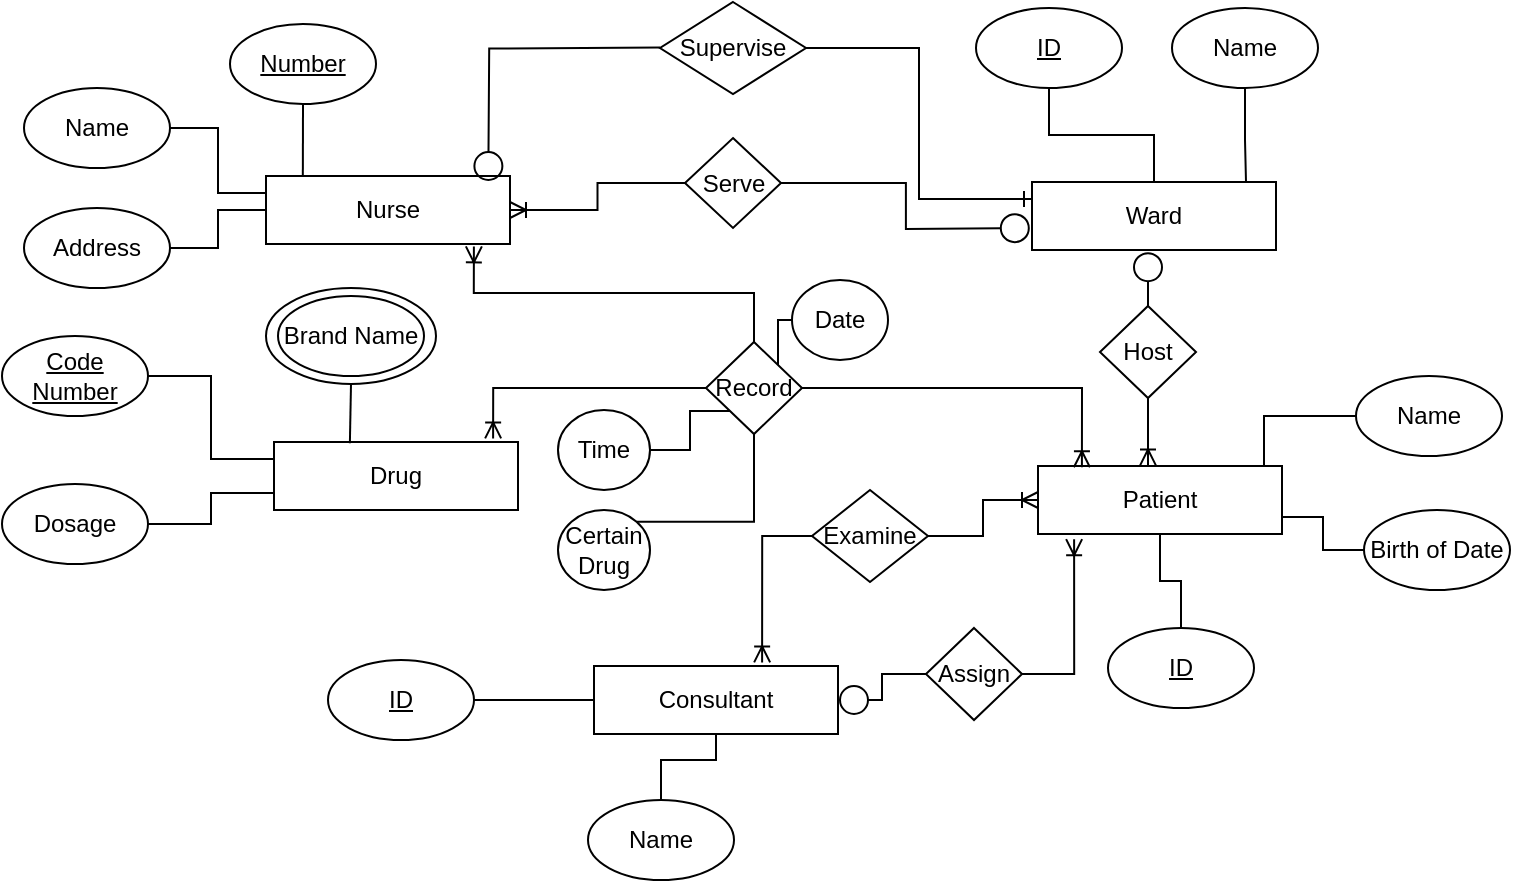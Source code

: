 <mxfile version="24.8.9">
  <diagram name="Page-1" id="s_g5MeOMcuv1QIJYrQFg">
    <mxGraphModel dx="1050" dy="522" grid="0" gridSize="10" guides="1" tooltips="1" connect="1" arrows="1" fold="1" page="1" pageScale="1" pageWidth="827" pageHeight="1169" math="0" shadow="0">
      <root>
        <mxCell id="0" />
        <mxCell id="1" parent="0" />
        <mxCell id="ZhMuwOZdjaP_0ZJq1GdS-1" value="Nurse" style="rounded=0;whiteSpace=wrap;html=1;" vertex="1" parent="1">
          <mxGeometry x="146" y="110" width="122" height="34" as="geometry" />
        </mxCell>
        <mxCell id="ZhMuwOZdjaP_0ZJq1GdS-2" value="Ward" style="rounded=0;whiteSpace=wrap;html=1;" vertex="1" parent="1">
          <mxGeometry x="529" y="113" width="122" height="34" as="geometry" />
        </mxCell>
        <mxCell id="ZhMuwOZdjaP_0ZJq1GdS-3" value="Patient" style="rounded=0;whiteSpace=wrap;html=1;" vertex="1" parent="1">
          <mxGeometry x="532" y="255" width="122" height="34" as="geometry" />
        </mxCell>
        <mxCell id="ZhMuwOZdjaP_0ZJq1GdS-4" value="Consultant" style="rounded=0;whiteSpace=wrap;html=1;" vertex="1" parent="1">
          <mxGeometry x="310" y="355" width="122" height="34" as="geometry" />
        </mxCell>
        <mxCell id="ZhMuwOZdjaP_0ZJq1GdS-5" value="Drug" style="rounded=0;whiteSpace=wrap;html=1;" vertex="1" parent="1">
          <mxGeometry x="150" y="243" width="122" height="34" as="geometry" />
        </mxCell>
        <mxCell id="ZhMuwOZdjaP_0ZJq1GdS-12" style="edgeStyle=orthogonalEdgeStyle;rounded=0;orthogonalLoop=1;jettySize=auto;html=1;exitX=1;exitY=0.5;exitDx=0;exitDy=0;entryX=0;entryY=0.25;entryDx=0;entryDy=0;endArrow=none;endFill=0;" edge="1" parent="1" source="ZhMuwOZdjaP_0ZJq1GdS-6" target="ZhMuwOZdjaP_0ZJq1GdS-1">
          <mxGeometry relative="1" as="geometry" />
        </mxCell>
        <mxCell id="ZhMuwOZdjaP_0ZJq1GdS-6" value="Name" style="ellipse;whiteSpace=wrap;html=1;" vertex="1" parent="1">
          <mxGeometry x="25" y="66" width="73" height="40" as="geometry" />
        </mxCell>
        <mxCell id="ZhMuwOZdjaP_0ZJq1GdS-9" value="&lt;u&gt;Number&lt;/u&gt;" style="ellipse;whiteSpace=wrap;html=1;" vertex="1" parent="1">
          <mxGeometry x="128" y="34" width="73" height="40" as="geometry" />
        </mxCell>
        <mxCell id="ZhMuwOZdjaP_0ZJq1GdS-13" style="edgeStyle=orthogonalEdgeStyle;rounded=0;orthogonalLoop=1;jettySize=auto;html=1;exitX=1;exitY=0.5;exitDx=0;exitDy=0;entryX=0;entryY=0.5;entryDx=0;entryDy=0;endArrow=none;endFill=0;" edge="1" parent="1" source="ZhMuwOZdjaP_0ZJq1GdS-10" target="ZhMuwOZdjaP_0ZJq1GdS-1">
          <mxGeometry relative="1" as="geometry" />
        </mxCell>
        <mxCell id="ZhMuwOZdjaP_0ZJq1GdS-10" value="Address" style="ellipse;whiteSpace=wrap;html=1;" vertex="1" parent="1">
          <mxGeometry x="25" y="126" width="73" height="40" as="geometry" />
        </mxCell>
        <mxCell id="ZhMuwOZdjaP_0ZJq1GdS-14" style="edgeStyle=orthogonalEdgeStyle;rounded=0;orthogonalLoop=1;jettySize=auto;html=1;exitX=0.5;exitY=1;exitDx=0;exitDy=0;entryX=0.151;entryY=0;entryDx=0;entryDy=0;entryPerimeter=0;endArrow=none;endFill=0;" edge="1" parent="1" source="ZhMuwOZdjaP_0ZJq1GdS-9" target="ZhMuwOZdjaP_0ZJq1GdS-1">
          <mxGeometry relative="1" as="geometry" />
        </mxCell>
        <mxCell id="ZhMuwOZdjaP_0ZJq1GdS-18" style="edgeStyle=orthogonalEdgeStyle;rounded=0;orthogonalLoop=1;jettySize=auto;html=1;exitX=1;exitY=0.5;exitDx=0;exitDy=0;entryX=0;entryY=0.25;entryDx=0;entryDy=0;endArrow=none;endFill=0;" edge="1" parent="1" source="ZhMuwOZdjaP_0ZJq1GdS-15" target="ZhMuwOZdjaP_0ZJq1GdS-5">
          <mxGeometry relative="1" as="geometry" />
        </mxCell>
        <mxCell id="ZhMuwOZdjaP_0ZJq1GdS-15" value="&lt;u&gt;Code Number&lt;/u&gt;" style="ellipse;whiteSpace=wrap;html=1;" vertex="1" parent="1">
          <mxGeometry x="14" y="190" width="73" height="40" as="geometry" />
        </mxCell>
        <mxCell id="ZhMuwOZdjaP_0ZJq1GdS-19" style="edgeStyle=orthogonalEdgeStyle;rounded=0;orthogonalLoop=1;jettySize=auto;html=1;exitX=1;exitY=0.5;exitDx=0;exitDy=0;entryX=0;entryY=0.75;entryDx=0;entryDy=0;endArrow=none;endFill=0;" edge="1" parent="1" source="ZhMuwOZdjaP_0ZJq1GdS-16" target="ZhMuwOZdjaP_0ZJq1GdS-5">
          <mxGeometry relative="1" as="geometry" />
        </mxCell>
        <mxCell id="ZhMuwOZdjaP_0ZJq1GdS-16" value="Dosage" style="ellipse;whiteSpace=wrap;html=1;" vertex="1" parent="1">
          <mxGeometry x="14" y="264" width="73" height="40" as="geometry" />
        </mxCell>
        <mxCell id="ZhMuwOZdjaP_0ZJq1GdS-17" value="Brand Name" style="ellipse;whiteSpace=wrap;html=1;" vertex="1" parent="1">
          <mxGeometry x="152" y="170" width="73" height="40" as="geometry" />
        </mxCell>
        <mxCell id="ZhMuwOZdjaP_0ZJq1GdS-20" value="" style="ellipse;whiteSpace=wrap;html=1;shadow=0;gradientColor=none;fillStyle=auto;fillColor=none;" vertex="1" parent="1">
          <mxGeometry x="146" y="166" width="85" height="48" as="geometry" />
        </mxCell>
        <mxCell id="ZhMuwOZdjaP_0ZJq1GdS-21" style="edgeStyle=orthogonalEdgeStyle;rounded=0;orthogonalLoop=1;jettySize=auto;html=1;exitX=0.5;exitY=1;exitDx=0;exitDy=0;entryX=0.311;entryY=0.018;entryDx=0;entryDy=0;entryPerimeter=0;endArrow=none;endFill=0;" edge="1" parent="1" source="ZhMuwOZdjaP_0ZJq1GdS-20" target="ZhMuwOZdjaP_0ZJq1GdS-5">
          <mxGeometry relative="1" as="geometry" />
        </mxCell>
        <mxCell id="ZhMuwOZdjaP_0ZJq1GdS-27" value="" style="edgeStyle=orthogonalEdgeStyle;rounded=0;orthogonalLoop=1;jettySize=auto;html=1;endArrow=none;endFill=0;" edge="1" parent="1" source="ZhMuwOZdjaP_0ZJq1GdS-22" target="ZhMuwOZdjaP_0ZJq1GdS-4">
          <mxGeometry relative="1" as="geometry" />
        </mxCell>
        <mxCell id="ZhMuwOZdjaP_0ZJq1GdS-22" value="Name" style="ellipse;whiteSpace=wrap;html=1;" vertex="1" parent="1">
          <mxGeometry x="307" y="422" width="73" height="40" as="geometry" />
        </mxCell>
        <mxCell id="ZhMuwOZdjaP_0ZJq1GdS-26" value="" style="edgeStyle=orthogonalEdgeStyle;rounded=0;orthogonalLoop=1;jettySize=auto;html=1;endArrow=none;endFill=0;" edge="1" parent="1" source="ZhMuwOZdjaP_0ZJq1GdS-23" target="ZhMuwOZdjaP_0ZJq1GdS-4">
          <mxGeometry relative="1" as="geometry" />
        </mxCell>
        <mxCell id="ZhMuwOZdjaP_0ZJq1GdS-23" value="&lt;u&gt;ID&lt;/u&gt;" style="ellipse;whiteSpace=wrap;html=1;" vertex="1" parent="1">
          <mxGeometry x="177" y="352" width="73" height="40" as="geometry" />
        </mxCell>
        <mxCell id="ZhMuwOZdjaP_0ZJq1GdS-30" value="" style="edgeStyle=orthogonalEdgeStyle;rounded=0;orthogonalLoop=1;jettySize=auto;html=1;endArrow=none;endFill=0;" edge="1" parent="1" source="ZhMuwOZdjaP_0ZJq1GdS-28" target="ZhMuwOZdjaP_0ZJq1GdS-2">
          <mxGeometry relative="1" as="geometry" />
        </mxCell>
        <mxCell id="ZhMuwOZdjaP_0ZJq1GdS-28" value="&lt;u&gt;ID&lt;/u&gt;" style="ellipse;whiteSpace=wrap;html=1;" vertex="1" parent="1">
          <mxGeometry x="501" y="26" width="73" height="40" as="geometry" />
        </mxCell>
        <mxCell id="ZhMuwOZdjaP_0ZJq1GdS-31" value="" style="edgeStyle=orthogonalEdgeStyle;rounded=0;orthogonalLoop=1;jettySize=auto;html=1;endArrow=none;endFill=0;" edge="1" parent="1" source="ZhMuwOZdjaP_0ZJq1GdS-29" target="ZhMuwOZdjaP_0ZJq1GdS-2">
          <mxGeometry relative="1" as="geometry">
            <Array as="points">
              <mxPoint x="636" y="92" />
              <mxPoint x="636" y="92" />
            </Array>
          </mxGeometry>
        </mxCell>
        <mxCell id="ZhMuwOZdjaP_0ZJq1GdS-29" value="Name" style="ellipse;whiteSpace=wrap;html=1;" vertex="1" parent="1">
          <mxGeometry x="599" y="26" width="73" height="40" as="geometry" />
        </mxCell>
        <mxCell id="ZhMuwOZdjaP_0ZJq1GdS-41" style="edgeStyle=orthogonalEdgeStyle;rounded=0;orthogonalLoop=1;jettySize=auto;html=1;entryX=1;entryY=0.75;entryDx=0;entryDy=0;endArrow=none;endFill=0;" edge="1" parent="1" source="ZhMuwOZdjaP_0ZJq1GdS-32" target="ZhMuwOZdjaP_0ZJq1GdS-3">
          <mxGeometry relative="1" as="geometry" />
        </mxCell>
        <mxCell id="ZhMuwOZdjaP_0ZJq1GdS-32" value="Birth of Date" style="ellipse;whiteSpace=wrap;html=1;" vertex="1" parent="1">
          <mxGeometry x="695" y="277" width="73" height="40" as="geometry" />
        </mxCell>
        <mxCell id="ZhMuwOZdjaP_0ZJq1GdS-37" value="" style="edgeStyle=orthogonalEdgeStyle;rounded=0;orthogonalLoop=1;jettySize=auto;html=1;endArrow=none;endFill=0;" edge="1" parent="1" source="ZhMuwOZdjaP_0ZJq1GdS-33" target="ZhMuwOZdjaP_0ZJq1GdS-3">
          <mxGeometry relative="1" as="geometry" />
        </mxCell>
        <mxCell id="ZhMuwOZdjaP_0ZJq1GdS-33" value="&lt;u&gt;ID&lt;/u&gt;" style="ellipse;whiteSpace=wrap;html=1;" vertex="1" parent="1">
          <mxGeometry x="567" y="336" width="73" height="40" as="geometry" />
        </mxCell>
        <mxCell id="ZhMuwOZdjaP_0ZJq1GdS-39" value="" style="edgeStyle=orthogonalEdgeStyle;rounded=0;orthogonalLoop=1;jettySize=auto;html=1;endArrow=none;endFill=0;" edge="1" parent="1" source="ZhMuwOZdjaP_0ZJq1GdS-34" target="ZhMuwOZdjaP_0ZJq1GdS-3">
          <mxGeometry relative="1" as="geometry">
            <Array as="points">
              <mxPoint x="645" y="230" />
            </Array>
          </mxGeometry>
        </mxCell>
        <mxCell id="ZhMuwOZdjaP_0ZJq1GdS-34" value="Name" style="ellipse;whiteSpace=wrap;html=1;" vertex="1" parent="1">
          <mxGeometry x="691" y="210" width="73" height="40" as="geometry" />
        </mxCell>
        <mxCell id="ZhMuwOZdjaP_0ZJq1GdS-46" style="edgeStyle=orthogonalEdgeStyle;rounded=0;orthogonalLoop=1;jettySize=auto;html=1;exitX=0.5;exitY=1;exitDx=0;exitDy=0;endArrow=ERoneToMany;endFill=0;" edge="1" parent="1" source="ZhMuwOZdjaP_0ZJq1GdS-42">
          <mxGeometry relative="1" as="geometry">
            <mxPoint x="587" y="254.8" as="targetPoint" />
          </mxGeometry>
        </mxCell>
        <mxCell id="ZhMuwOZdjaP_0ZJq1GdS-48" style="edgeStyle=orthogonalEdgeStyle;rounded=0;orthogonalLoop=1;jettySize=auto;html=1;exitX=0.5;exitY=0;exitDx=0;exitDy=0;endArrow=circle;endFill=0;" edge="1" parent="1" source="ZhMuwOZdjaP_0ZJq1GdS-42">
          <mxGeometry relative="1" as="geometry">
            <mxPoint x="587" y="147.6" as="targetPoint" />
          </mxGeometry>
        </mxCell>
        <mxCell id="ZhMuwOZdjaP_0ZJq1GdS-42" value="Host" style="rhombus;whiteSpace=wrap;html=1;" vertex="1" parent="1">
          <mxGeometry x="563" y="175" width="48" height="46" as="geometry" />
        </mxCell>
        <mxCell id="ZhMuwOZdjaP_0ZJq1GdS-51" style="edgeStyle=orthogonalEdgeStyle;rounded=0;orthogonalLoop=1;jettySize=auto;html=1;exitX=0;exitY=0.5;exitDx=0;exitDy=0;entryX=1;entryY=0.5;entryDx=0;entryDy=0;endArrow=circle;endFill=0;" edge="1" parent="1" source="ZhMuwOZdjaP_0ZJq1GdS-49" target="ZhMuwOZdjaP_0ZJq1GdS-4">
          <mxGeometry relative="1" as="geometry" />
        </mxCell>
        <mxCell id="ZhMuwOZdjaP_0ZJq1GdS-49" value="Assign" style="rhombus;whiteSpace=wrap;html=1;" vertex="1" parent="1">
          <mxGeometry x="476" y="336" width="48" height="46" as="geometry" />
        </mxCell>
        <mxCell id="ZhMuwOZdjaP_0ZJq1GdS-50" style="edgeStyle=orthogonalEdgeStyle;rounded=0;orthogonalLoop=1;jettySize=auto;html=1;exitX=1;exitY=0.5;exitDx=0;exitDy=0;entryX=0.148;entryY=1.076;entryDx=0;entryDy=0;entryPerimeter=0;endArrow=ERoneToMany;endFill=0;" edge="1" parent="1" source="ZhMuwOZdjaP_0ZJq1GdS-49" target="ZhMuwOZdjaP_0ZJq1GdS-3">
          <mxGeometry relative="1" as="geometry" />
        </mxCell>
        <mxCell id="ZhMuwOZdjaP_0ZJq1GdS-53" value="" style="edgeStyle=orthogonalEdgeStyle;rounded=0;orthogonalLoop=1;jettySize=auto;html=1;endArrow=ERoneToMany;endFill=0;" edge="1" parent="1" source="ZhMuwOZdjaP_0ZJq1GdS-52" target="ZhMuwOZdjaP_0ZJq1GdS-3">
          <mxGeometry relative="1" as="geometry" />
        </mxCell>
        <mxCell id="ZhMuwOZdjaP_0ZJq1GdS-52" value="Examine" style="rhombus;whiteSpace=wrap;html=1;" vertex="1" parent="1">
          <mxGeometry x="419" y="267" width="58" height="46" as="geometry" />
        </mxCell>
        <mxCell id="ZhMuwOZdjaP_0ZJq1GdS-55" style="edgeStyle=orthogonalEdgeStyle;rounded=0;orthogonalLoop=1;jettySize=auto;html=1;exitX=0;exitY=0.5;exitDx=0;exitDy=0;entryX=0.689;entryY=-0.053;entryDx=0;entryDy=0;entryPerimeter=0;endArrow=ERoneToMany;endFill=0;" edge="1" parent="1" source="ZhMuwOZdjaP_0ZJq1GdS-52" target="ZhMuwOZdjaP_0ZJq1GdS-4">
          <mxGeometry relative="1" as="geometry" />
        </mxCell>
        <mxCell id="ZhMuwOZdjaP_0ZJq1GdS-60" style="edgeStyle=orthogonalEdgeStyle;rounded=0;orthogonalLoop=1;jettySize=auto;html=1;exitX=1;exitY=0.5;exitDx=0;exitDy=0;entryX=0;entryY=0.25;entryDx=0;entryDy=0;endArrow=ERone;endFill=0;" edge="1" parent="1" source="ZhMuwOZdjaP_0ZJq1GdS-56" target="ZhMuwOZdjaP_0ZJq1GdS-2">
          <mxGeometry relative="1" as="geometry" />
        </mxCell>
        <mxCell id="ZhMuwOZdjaP_0ZJq1GdS-56" value="Supervise" style="rhombus;whiteSpace=wrap;html=1;" vertex="1" parent="1">
          <mxGeometry x="343" y="23" width="73" height="46" as="geometry" />
        </mxCell>
        <mxCell id="ZhMuwOZdjaP_0ZJq1GdS-59" style="edgeStyle=orthogonalEdgeStyle;rounded=0;orthogonalLoop=1;jettySize=auto;html=1;exitX=0;exitY=0.5;exitDx=0;exitDy=0;entryX=0.911;entryY=0.094;entryDx=0;entryDy=0;entryPerimeter=0;endArrow=circle;endFill=0;" edge="1" parent="1">
          <mxGeometry relative="1" as="geometry">
            <mxPoint x="343" y="45.8" as="sourcePoint" />
            <mxPoint x="257.142" y="112.996" as="targetPoint" />
          </mxGeometry>
        </mxCell>
        <mxCell id="ZhMuwOZdjaP_0ZJq1GdS-62" style="edgeStyle=orthogonalEdgeStyle;rounded=0;orthogonalLoop=1;jettySize=auto;html=1;exitX=1;exitY=0.5;exitDx=0;exitDy=0;endArrow=circle;endFill=0;" edge="1" parent="1" source="ZhMuwOZdjaP_0ZJq1GdS-61">
          <mxGeometry relative="1" as="geometry">
            <mxPoint x="528.4" y="136" as="targetPoint" />
          </mxGeometry>
        </mxCell>
        <mxCell id="ZhMuwOZdjaP_0ZJq1GdS-63" value="" style="edgeStyle=orthogonalEdgeStyle;rounded=0;orthogonalLoop=1;jettySize=auto;html=1;endArrow=ERoneToMany;endFill=0;" edge="1" parent="1" source="ZhMuwOZdjaP_0ZJq1GdS-61" target="ZhMuwOZdjaP_0ZJq1GdS-1">
          <mxGeometry relative="1" as="geometry" />
        </mxCell>
        <mxCell id="ZhMuwOZdjaP_0ZJq1GdS-61" value="Serve" style="rhombus;whiteSpace=wrap;html=1;" vertex="1" parent="1">
          <mxGeometry x="355.5" y="91" width="48" height="45" as="geometry" />
        </mxCell>
        <mxCell id="ZhMuwOZdjaP_0ZJq1GdS-64" value="Record" style="rhombus;whiteSpace=wrap;html=1;" vertex="1" parent="1">
          <mxGeometry x="366" y="193" width="48" height="46" as="geometry" />
        </mxCell>
        <mxCell id="ZhMuwOZdjaP_0ZJq1GdS-65" style="edgeStyle=orthogonalEdgeStyle;rounded=0;orthogonalLoop=1;jettySize=auto;html=1;exitX=1;exitY=0.5;exitDx=0;exitDy=0;entryX=0.18;entryY=0.018;entryDx=0;entryDy=0;entryPerimeter=0;endArrow=ERoneToMany;endFill=0;" edge="1" parent="1" source="ZhMuwOZdjaP_0ZJq1GdS-64" target="ZhMuwOZdjaP_0ZJq1GdS-3">
          <mxGeometry relative="1" as="geometry" />
        </mxCell>
        <mxCell id="ZhMuwOZdjaP_0ZJq1GdS-66" style="edgeStyle=orthogonalEdgeStyle;rounded=0;orthogonalLoop=1;jettySize=auto;html=1;exitX=0;exitY=0.5;exitDx=0;exitDy=0;entryX=0.898;entryY=-0.053;entryDx=0;entryDy=0;entryPerimeter=0;endArrow=ERoneToMany;endFill=0;" edge="1" parent="1" source="ZhMuwOZdjaP_0ZJq1GdS-64" target="ZhMuwOZdjaP_0ZJq1GdS-5">
          <mxGeometry relative="1" as="geometry" />
        </mxCell>
        <mxCell id="ZhMuwOZdjaP_0ZJq1GdS-67" style="edgeStyle=orthogonalEdgeStyle;rounded=0;orthogonalLoop=1;jettySize=auto;html=1;exitX=0.5;exitY=0;exitDx=0;exitDy=0;entryX=0.852;entryY=1.035;entryDx=0;entryDy=0;entryPerimeter=0;endArrow=ERoneToMany;endFill=0;" edge="1" parent="1" source="ZhMuwOZdjaP_0ZJq1GdS-64" target="ZhMuwOZdjaP_0ZJq1GdS-1">
          <mxGeometry relative="1" as="geometry" />
        </mxCell>
        <mxCell id="ZhMuwOZdjaP_0ZJq1GdS-72" style="edgeStyle=orthogonalEdgeStyle;rounded=0;orthogonalLoop=1;jettySize=auto;html=1;exitX=1;exitY=0.5;exitDx=0;exitDy=0;entryX=0;entryY=1;entryDx=0;entryDy=0;endArrow=none;endFill=0;" edge="1" parent="1" source="ZhMuwOZdjaP_0ZJq1GdS-68" target="ZhMuwOZdjaP_0ZJq1GdS-64">
          <mxGeometry relative="1" as="geometry" />
        </mxCell>
        <mxCell id="ZhMuwOZdjaP_0ZJq1GdS-68" value="Time" style="ellipse;whiteSpace=wrap;html=1;" vertex="1" parent="1">
          <mxGeometry x="292" y="227" width="46" height="40" as="geometry" />
        </mxCell>
        <mxCell id="ZhMuwOZdjaP_0ZJq1GdS-71" style="edgeStyle=orthogonalEdgeStyle;rounded=0;orthogonalLoop=1;jettySize=auto;html=1;exitX=0;exitY=0.5;exitDx=0;exitDy=0;entryX=1;entryY=0;entryDx=0;entryDy=0;endArrow=none;endFill=0;" edge="1" parent="1" source="ZhMuwOZdjaP_0ZJq1GdS-69" target="ZhMuwOZdjaP_0ZJq1GdS-64">
          <mxGeometry relative="1" as="geometry" />
        </mxCell>
        <mxCell id="ZhMuwOZdjaP_0ZJq1GdS-69" value="Date" style="ellipse;whiteSpace=wrap;html=1;" vertex="1" parent="1">
          <mxGeometry x="409" y="162" width="48" height="40" as="geometry" />
        </mxCell>
        <mxCell id="ZhMuwOZdjaP_0ZJq1GdS-73" style="edgeStyle=orthogonalEdgeStyle;rounded=0;orthogonalLoop=1;jettySize=auto;html=1;exitX=1;exitY=0;exitDx=0;exitDy=0;entryX=0.5;entryY=1;entryDx=0;entryDy=0;endArrow=none;endFill=0;" edge="1" parent="1" source="ZhMuwOZdjaP_0ZJq1GdS-70" target="ZhMuwOZdjaP_0ZJq1GdS-64">
          <mxGeometry relative="1" as="geometry" />
        </mxCell>
        <mxCell id="ZhMuwOZdjaP_0ZJq1GdS-70" value="Certain&lt;div&gt;Drug&lt;/div&gt;" style="ellipse;whiteSpace=wrap;html=1;" vertex="1" parent="1">
          <mxGeometry x="292" y="277" width="46" height="40" as="geometry" />
        </mxCell>
      </root>
    </mxGraphModel>
  </diagram>
</mxfile>

